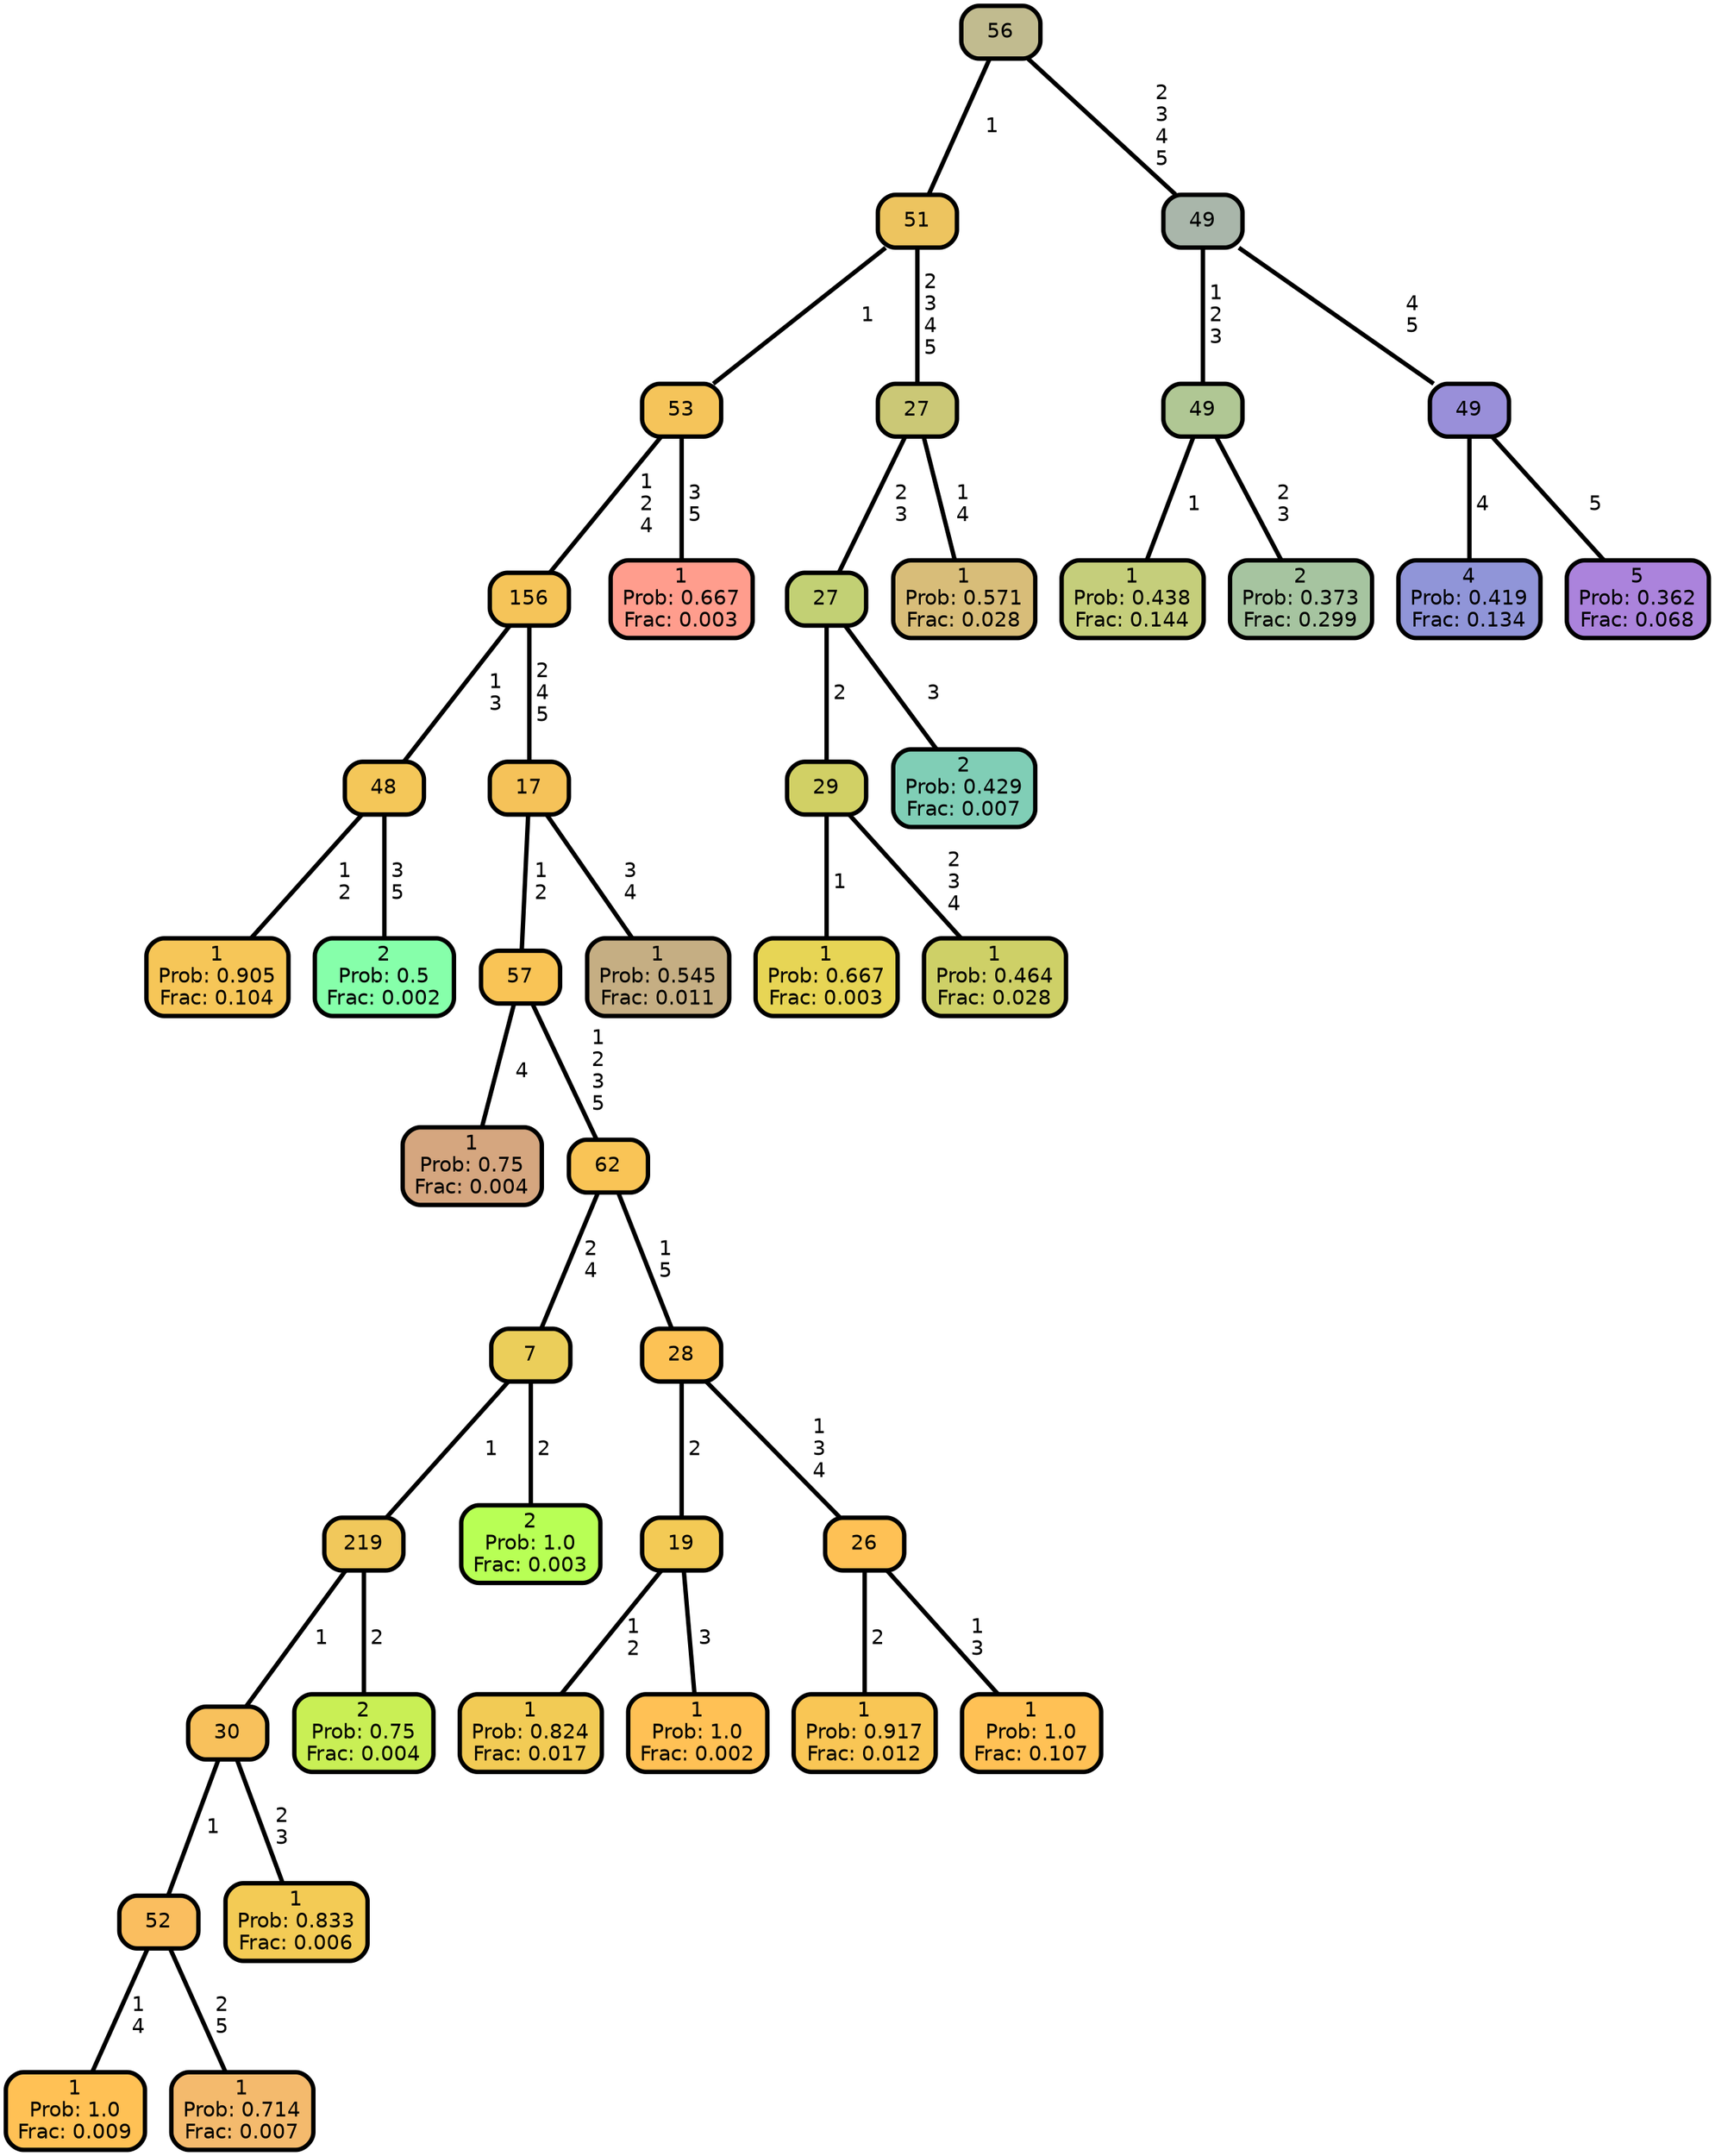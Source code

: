 graph Tree {
node [shape=box, style="filled, rounded",color="black",penwidth="3",fontcolor="black",                 fontname=helvetica] ;
graph [ranksep="0 equally", splines=straight,                 bgcolor=transparent, dpi=200] ;
edge [fontname=helvetica, color=black] ;
0 [label="1
Prob: 0.905
Frac: 0.104", fillcolor="#f6c658"] ;
1 [label="48", fillcolor="#f4c759"] ;
2 [label="2
Prob: 0.5
Frac: 0.002", fillcolor="#86ffaa"] ;
3 [label="156", fillcolor="#f5c459"] ;
4 [label="1
Prob: 0.75
Frac: 0.004", fillcolor="#d5a67f"] ;
5 [label="57", fillcolor="#f9c456"] ;
6 [label="1
Prob: 1.0
Frac: 0.009", fillcolor="#ffc155"] ;
7 [label="52", fillcolor="#fabe5f"] ;
8 [label="1
Prob: 0.714
Frac: 0.007", fillcolor="#f4ba6d"] ;
9 [label="30", fillcolor="#f8c15c"] ;
10 [label="1
Prob: 0.833
Frac: 0.006", fillcolor="#f3cb55"] ;
11 [label="219", fillcolor="#f1c85b"] ;
12 [label="2
Prob: 0.75
Frac: 0.004", fillcolor="#c9ef55"] ;
13 [label="7", fillcolor="#ebce5a"] ;
14 [label="2
Prob: 1.0
Frac: 0.003", fillcolor="#b8ff55"] ;
15 [label="62", fillcolor="#f9c456"] ;
16 [label="1
Prob: 0.824
Frac: 0.017", fillcolor="#f2cb55"] ;
17 [label="19", fillcolor="#f3ca55"] ;
18 [label="1
Prob: 1.0
Frac: 0.002", fillcolor="#ffc155"] ;
19 [label="28", fillcolor="#fcc255"] ;
20 [label="1
Prob: 0.917
Frac: 0.012", fillcolor="#f9c655"] ;
21 [label="26", fillcolor="#fec155"] ;
22 [label="1
Prob: 1.0
Frac: 0.107", fillcolor="#ffc155"] ;
23 [label="17", fillcolor="#f5c259"] ;
24 [label="1
Prob: 0.545
Frac: 0.011", fillcolor="#c5ae83"] ;
25 [label="53", fillcolor="#f5c45a"] ;
26 [label="1
Prob: 0.667
Frac: 0.003", fillcolor="#ff9d8d"] ;
27 [label="51", fillcolor="#edc45f"] ;
28 [label="1
Prob: 0.667
Frac: 0.003", fillcolor="#e7d555"] ;
29 [label="29", fillcolor="#d1d065"] ;
30 [label="1
Prob: 0.464
Frac: 0.028", fillcolor="#ced067"] ;
31 [label="27", fillcolor="#c2d074"] ;
32 [label="2
Prob: 0.429
Frac: 0.007", fillcolor="#80ceb6"] ;
33 [label="27", fillcolor="#cbc876"] ;
34 [label="1
Prob: 0.571
Frac: 0.028", fillcolor="#d8bd79"] ;
35 [label="56", fillcolor="#c1bb8f"] ;
36 [label="1
Prob: 0.438
Frac: 0.144", fillcolor="#c5ce7b"] ;
37 [label="49", fillcolor="#b0c794"] ;
38 [label="2
Prob: 0.373
Frac: 0.299", fillcolor="#a6c4a0"] ;
39 [label="49", fillcolor="#a9b6aa"] ;
40 [label="4
Prob: 0.419
Frac: 0.134", fillcolor="#9095d8"] ;
41 [label="49", fillcolor="#998fd9"] ;
42 [label="5
Prob: 0.362
Frac: 0.068", fillcolor="#ab83dc"] ;
1 -- 0 [label=" 1\n 2",penwidth=3] ;
1 -- 2 [label=" 3\n 5",penwidth=3] ;
3 -- 1 [label=" 1\n 3",penwidth=3] ;
3 -- 23 [label=" 2\n 4\n 5",penwidth=3] ;
5 -- 4 [label=" 4",penwidth=3] ;
5 -- 15 [label=" 1\n 2\n 3\n 5",penwidth=3] ;
7 -- 6 [label=" 1\n 4",penwidth=3] ;
7 -- 8 [label=" 2\n 5",penwidth=3] ;
9 -- 7 [label=" 1",penwidth=3] ;
9 -- 10 [label=" 2\n 3",penwidth=3] ;
11 -- 9 [label=" 1",penwidth=3] ;
11 -- 12 [label=" 2",penwidth=3] ;
13 -- 11 [label=" 1",penwidth=3] ;
13 -- 14 [label=" 2",penwidth=3] ;
15 -- 13 [label=" 2\n 4",penwidth=3] ;
15 -- 19 [label=" 1\n 5",penwidth=3] ;
17 -- 16 [label=" 1\n 2",penwidth=3] ;
17 -- 18 [label=" 3",penwidth=3] ;
19 -- 17 [label=" 2",penwidth=3] ;
19 -- 21 [label=" 1\n 3\n 4",penwidth=3] ;
21 -- 20 [label=" 2",penwidth=3] ;
21 -- 22 [label=" 1\n 3",penwidth=3] ;
23 -- 5 [label=" 1\n 2",penwidth=3] ;
23 -- 24 [label=" 3\n 4",penwidth=3] ;
25 -- 3 [label=" 1\n 2\n 4",penwidth=3] ;
25 -- 26 [label=" 3\n 5",penwidth=3] ;
27 -- 25 [label=" 1",penwidth=3] ;
27 -- 33 [label=" 2\n 3\n 4\n 5",penwidth=3] ;
29 -- 28 [label=" 1",penwidth=3] ;
29 -- 30 [label=" 2\n 3\n 4",penwidth=3] ;
31 -- 29 [label=" 2",penwidth=3] ;
31 -- 32 [label=" 3",penwidth=3] ;
33 -- 31 [label=" 2\n 3",penwidth=3] ;
33 -- 34 [label=" 1\n 4",penwidth=3] ;
35 -- 27 [label=" 1",penwidth=3] ;
35 -- 39 [label=" 2\n 3\n 4\n 5",penwidth=3] ;
37 -- 36 [label=" 1",penwidth=3] ;
37 -- 38 [label=" 2\n 3",penwidth=3] ;
39 -- 37 [label=" 1\n 2\n 3",penwidth=3] ;
39 -- 41 [label=" 4\n 5",penwidth=3] ;
41 -- 40 [label=" 4",penwidth=3] ;
41 -- 42 [label=" 5",penwidth=3] ;
{rank = same;}}